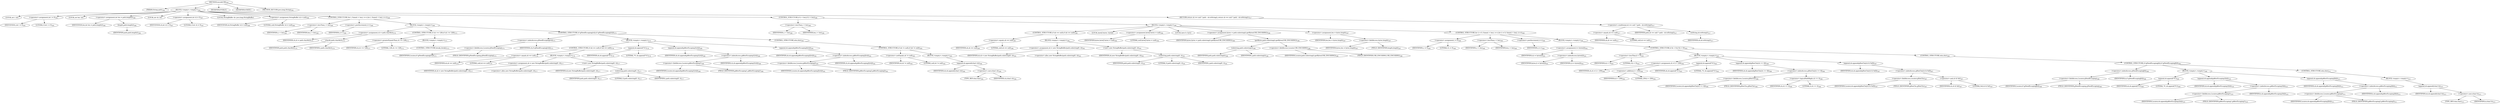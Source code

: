 digraph "encodeURI" {  
"562" [label = <(METHOD,encodeURI)<SUB>264</SUB>> ]
"563" [label = <(PARAM,String path)<SUB>264</SUB>> ]
"564" [label = <(BLOCK,&lt;empty&gt;,&lt;empty&gt;)<SUB>264</SUB>> ]
"565" [label = <(LOCAL,int i: int)> ]
"566" [label = <(&lt;operator&gt;.assignment,int i = 0)<SUB>265</SUB>> ]
"567" [label = <(IDENTIFIER,i,int i = 0)<SUB>265</SUB>> ]
"568" [label = <(LITERAL,0,int i = 0)<SUB>265</SUB>> ]
"569" [label = <(LOCAL,int len: int)> ]
"570" [label = <(&lt;operator&gt;.assignment,int len = path.length())<SUB>266</SUB>> ]
"571" [label = <(IDENTIFIER,len,int len = path.length())<SUB>266</SUB>> ]
"572" [label = <(length,path.length())<SUB>266</SUB>> ]
"573" [label = <(IDENTIFIER,path,path.length())<SUB>266</SUB>> ]
"574" [label = <(LOCAL,int ch: int)> ]
"575" [label = <(&lt;operator&gt;.assignment,int ch = 0)<SUB>267</SUB>> ]
"576" [label = <(IDENTIFIER,ch,int ch = 0)<SUB>267</SUB>> ]
"577" [label = <(LITERAL,0,int ch = 0)<SUB>267</SUB>> ]
"12" [label = <(LOCAL,StringBuffer sb: java.lang.StringBuffer)> ]
"578" [label = <(&lt;operator&gt;.assignment,StringBuffer sb = null)<SUB>268</SUB>> ]
"579" [label = <(IDENTIFIER,sb,StringBuffer sb = null)<SUB>268</SUB>> ]
"580" [label = <(LITERAL,null,StringBuffer sb = null)<SUB>268</SUB>> ]
"581" [label = <(CONTROL_STRUCTURE,for (; Some(i &lt; len); i++),for (; Some(i &lt; len); i++))<SUB>269</SUB>> ]
"582" [label = <(&lt;operator&gt;.lessThan,i &lt; len)<SUB>269</SUB>> ]
"583" [label = <(IDENTIFIER,i,i &lt; len)<SUB>269</SUB>> ]
"584" [label = <(IDENTIFIER,len,i &lt; len)<SUB>269</SUB>> ]
"585" [label = <(&lt;operator&gt;.postIncrement,i++)<SUB>269</SUB>> ]
"586" [label = <(IDENTIFIER,i,i++)<SUB>269</SUB>> ]
"587" [label = <(BLOCK,&lt;empty&gt;,&lt;empty&gt;)<SUB>269</SUB>> ]
"588" [label = <(&lt;operator&gt;.assignment,ch = path.charAt(i))<SUB>270</SUB>> ]
"589" [label = <(IDENTIFIER,ch,ch = path.charAt(i))<SUB>270</SUB>> ]
"590" [label = <(charAt,path.charAt(i))<SUB>270</SUB>> ]
"591" [label = <(IDENTIFIER,path,path.charAt(i))<SUB>270</SUB>> ]
"592" [label = <(IDENTIFIER,i,path.charAt(i))<SUB>270</SUB>> ]
"593" [label = <(CONTROL_STRUCTURE,if (ch &gt;= 128),if (ch &gt;= 128))<SUB>272</SUB>> ]
"594" [label = <(&lt;operator&gt;.greaterEqualsThan,ch &gt;= 128)<SUB>272</SUB>> ]
"595" [label = <(IDENTIFIER,ch,ch &gt;= 128)<SUB>272</SUB>> ]
"596" [label = <(LITERAL,128,ch &gt;= 128)<SUB>272</SUB>> ]
"597" [label = <(BLOCK,&lt;empty&gt;,&lt;empty&gt;)<SUB>272</SUB>> ]
"598" [label = <(CONTROL_STRUCTURE,break;,break;)<SUB>273</SUB>> ]
"599" [label = <(CONTROL_STRUCTURE,if (gNeedEscaping[ch]),if (gNeedEscaping[ch]))<SUB>275</SUB>> ]
"600" [label = <(&lt;operator&gt;.indexAccess,gNeedEscaping[ch])<SUB>275</SUB>> ]
"601" [label = <(&lt;operator&gt;.fieldAccess,Locator.gNeedEscaping)<SUB>275</SUB>> ]
"602" [label = <(IDENTIFIER,Locator,if (gNeedEscaping[ch]))<SUB>275</SUB>> ]
"603" [label = <(FIELD_IDENTIFIER,gNeedEscaping,gNeedEscaping)<SUB>275</SUB>> ]
"604" [label = <(IDENTIFIER,ch,if (gNeedEscaping[ch]))<SUB>275</SUB>> ]
"605" [label = <(BLOCK,&lt;empty&gt;,&lt;empty&gt;)<SUB>275</SUB>> ]
"606" [label = <(CONTROL_STRUCTURE,if (sb == null),if (sb == null))<SUB>276</SUB>> ]
"607" [label = <(&lt;operator&gt;.equals,sb == null)<SUB>276</SUB>> ]
"608" [label = <(IDENTIFIER,sb,sb == null)<SUB>276</SUB>> ]
"609" [label = <(LITERAL,null,sb == null)<SUB>276</SUB>> ]
"610" [label = <(BLOCK,&lt;empty&gt;,&lt;empty&gt;)<SUB>276</SUB>> ]
"611" [label = <(&lt;operator&gt;.assignment,sb = new StringBuffer(path.substring(0, i)))<SUB>277</SUB>> ]
"612" [label = <(IDENTIFIER,sb,sb = new StringBuffer(path.substring(0, i)))<SUB>277</SUB>> ]
"613" [label = <(&lt;operator&gt;.alloc,new StringBuffer(path.substring(0, i)))<SUB>277</SUB>> ]
"614" [label = <(&lt;init&gt;,new StringBuffer(path.substring(0, i)))<SUB>277</SUB>> ]
"11" [label = <(IDENTIFIER,sb,new StringBuffer(path.substring(0, i)))<SUB>277</SUB>> ]
"615" [label = <(substring,path.substring(0, i))<SUB>277</SUB>> ]
"616" [label = <(IDENTIFIER,path,path.substring(0, i))<SUB>277</SUB>> ]
"617" [label = <(LITERAL,0,path.substring(0, i))<SUB>277</SUB>> ]
"618" [label = <(IDENTIFIER,i,path.substring(0, i))<SUB>277</SUB>> ]
"619" [label = <(append,sb.append('%'))<SUB>279</SUB>> ]
"620" [label = <(IDENTIFIER,sb,sb.append('%'))<SUB>279</SUB>> ]
"621" [label = <(LITERAL,'%',sb.append('%'))<SUB>279</SUB>> ]
"622" [label = <(append,sb.append(gAfterEscaping1[ch]))<SUB>280</SUB>> ]
"623" [label = <(IDENTIFIER,sb,sb.append(gAfterEscaping1[ch]))<SUB>280</SUB>> ]
"624" [label = <(&lt;operator&gt;.indexAccess,gAfterEscaping1[ch])<SUB>280</SUB>> ]
"625" [label = <(&lt;operator&gt;.fieldAccess,Locator.gAfterEscaping1)<SUB>280</SUB>> ]
"626" [label = <(IDENTIFIER,Locator,sb.append(gAfterEscaping1[ch]))<SUB>280</SUB>> ]
"627" [label = <(FIELD_IDENTIFIER,gAfterEscaping1,gAfterEscaping1)<SUB>280</SUB>> ]
"628" [label = <(IDENTIFIER,ch,sb.append(gAfterEscaping1[ch]))<SUB>280</SUB>> ]
"629" [label = <(append,sb.append(gAfterEscaping2[ch]))<SUB>281</SUB>> ]
"630" [label = <(IDENTIFIER,sb,sb.append(gAfterEscaping2[ch]))<SUB>281</SUB>> ]
"631" [label = <(&lt;operator&gt;.indexAccess,gAfterEscaping2[ch])<SUB>281</SUB>> ]
"632" [label = <(&lt;operator&gt;.fieldAccess,Locator.gAfterEscaping2)<SUB>281</SUB>> ]
"633" [label = <(IDENTIFIER,Locator,sb.append(gAfterEscaping2[ch]))<SUB>281</SUB>> ]
"634" [label = <(FIELD_IDENTIFIER,gAfterEscaping2,gAfterEscaping2)<SUB>281</SUB>> ]
"635" [label = <(IDENTIFIER,ch,sb.append(gAfterEscaping2[ch]))<SUB>281</SUB>> ]
"636" [label = <(CONTROL_STRUCTURE,else,else)<SUB>283</SUB>> ]
"637" [label = <(CONTROL_STRUCTURE,if (sb != null),if (sb != null))<SUB>283</SUB>> ]
"638" [label = <(&lt;operator&gt;.notEquals,sb != null)<SUB>283</SUB>> ]
"639" [label = <(IDENTIFIER,sb,sb != null)<SUB>283</SUB>> ]
"640" [label = <(LITERAL,null,sb != null)<SUB>283</SUB>> ]
"641" [label = <(BLOCK,&lt;empty&gt;,&lt;empty&gt;)<SUB>283</SUB>> ]
"642" [label = <(append,sb.append((char) ch))<SUB>284</SUB>> ]
"643" [label = <(IDENTIFIER,sb,sb.append((char) ch))<SUB>284</SUB>> ]
"644" [label = <(&lt;operator&gt;.cast,(char) ch)<SUB>284</SUB>> ]
"645" [label = <(TYPE_REF,char,char)<SUB>284</SUB>> ]
"646" [label = <(IDENTIFIER,ch,(char) ch)<SUB>284</SUB>> ]
"647" [label = <(CONTROL_STRUCTURE,if (i &lt; len),if (i &lt; len))<SUB>289</SUB>> ]
"648" [label = <(&lt;operator&gt;.lessThan,i &lt; len)<SUB>289</SUB>> ]
"649" [label = <(IDENTIFIER,i,i &lt; len)<SUB>289</SUB>> ]
"650" [label = <(IDENTIFIER,len,i &lt; len)<SUB>289</SUB>> ]
"651" [label = <(BLOCK,&lt;empty&gt;,&lt;empty&gt;)<SUB>289</SUB>> ]
"652" [label = <(CONTROL_STRUCTURE,if (sb == null),if (sb == null))<SUB>290</SUB>> ]
"653" [label = <(&lt;operator&gt;.equals,sb == null)<SUB>290</SUB>> ]
"654" [label = <(IDENTIFIER,sb,sb == null)<SUB>290</SUB>> ]
"655" [label = <(LITERAL,null,sb == null)<SUB>290</SUB>> ]
"656" [label = <(BLOCK,&lt;empty&gt;,&lt;empty&gt;)<SUB>290</SUB>> ]
"657" [label = <(&lt;operator&gt;.assignment,sb = new StringBuffer(path.substring(0, i)))<SUB>291</SUB>> ]
"658" [label = <(IDENTIFIER,sb,sb = new StringBuffer(path.substring(0, i)))<SUB>291</SUB>> ]
"659" [label = <(&lt;operator&gt;.alloc,new StringBuffer(path.substring(0, i)))<SUB>291</SUB>> ]
"660" [label = <(&lt;init&gt;,new StringBuffer(path.substring(0, i)))<SUB>291</SUB>> ]
"13" [label = <(IDENTIFIER,sb,new StringBuffer(path.substring(0, i)))<SUB>291</SUB>> ]
"661" [label = <(substring,path.substring(0, i))<SUB>291</SUB>> ]
"662" [label = <(IDENTIFIER,path,path.substring(0, i))<SUB>291</SUB>> ]
"663" [label = <(LITERAL,0,path.substring(0, i))<SUB>291</SUB>> ]
"664" [label = <(IDENTIFIER,i,path.substring(0, i))<SUB>291</SUB>> ]
"665" [label = <(LOCAL,byte[] bytes: byte[])> ]
"666" [label = <(&lt;operator&gt;.assignment,byte[] bytes = null)<SUB>294</SUB>> ]
"667" [label = <(IDENTIFIER,bytes,byte[] bytes = null)<SUB>294</SUB>> ]
"668" [label = <(LITERAL,null,byte[] bytes = null)<SUB>294</SUB>> ]
"669" [label = <(LOCAL,byte b: byte)> ]
"670" [label = <(&lt;operator&gt;.assignment,bytes = path.substring(i).getBytes(URI_ENCODING))<SUB>296</SUB>> ]
"671" [label = <(IDENTIFIER,bytes,bytes = path.substring(i).getBytes(URI_ENCODING))<SUB>296</SUB>> ]
"672" [label = <(getBytes,path.substring(i).getBytes(URI_ENCODING))<SUB>296</SUB>> ]
"673" [label = <(substring,path.substring(i))<SUB>296</SUB>> ]
"674" [label = <(IDENTIFIER,path,path.substring(i))<SUB>296</SUB>> ]
"675" [label = <(IDENTIFIER,i,path.substring(i))<SUB>296</SUB>> ]
"676" [label = <(&lt;operator&gt;.fieldAccess,Locator.URI_ENCODING)<SUB>296</SUB>> ]
"677" [label = <(IDENTIFIER,Locator,path.substring(i).getBytes(URI_ENCODING))<SUB>296</SUB>> ]
"678" [label = <(FIELD_IDENTIFIER,URI_ENCODING,URI_ENCODING)<SUB>296</SUB>> ]
"679" [label = <(&lt;operator&gt;.assignment,len = bytes.length)<SUB>297</SUB>> ]
"680" [label = <(IDENTIFIER,len,len = bytes.length)<SUB>297</SUB>> ]
"681" [label = <(&lt;operator&gt;.fieldAccess,bytes.length)<SUB>297</SUB>> ]
"682" [label = <(IDENTIFIER,bytes,len = bytes.length)<SUB>297</SUB>> ]
"683" [label = <(FIELD_IDENTIFIER,length,length)<SUB>297</SUB>> ]
"684" [label = <(CONTROL_STRUCTURE,for (i = 0; Some(i &lt; len); i++),for (i = 0; Some(i &lt; len); i++))<SUB>300</SUB>> ]
"685" [label = <(&lt;operator&gt;.assignment,i = 0)<SUB>300</SUB>> ]
"686" [label = <(IDENTIFIER,i,i = 0)<SUB>300</SUB>> ]
"687" [label = <(LITERAL,0,i = 0)<SUB>300</SUB>> ]
"688" [label = <(&lt;operator&gt;.lessThan,i &lt; len)<SUB>300</SUB>> ]
"689" [label = <(IDENTIFIER,i,i &lt; len)<SUB>300</SUB>> ]
"690" [label = <(IDENTIFIER,len,i &lt; len)<SUB>300</SUB>> ]
"691" [label = <(&lt;operator&gt;.postIncrement,i++)<SUB>300</SUB>> ]
"692" [label = <(IDENTIFIER,i,i++)<SUB>300</SUB>> ]
"693" [label = <(BLOCK,&lt;empty&gt;,&lt;empty&gt;)<SUB>300</SUB>> ]
"694" [label = <(&lt;operator&gt;.assignment,b = bytes[i])<SUB>301</SUB>> ]
"695" [label = <(IDENTIFIER,b,b = bytes[i])<SUB>301</SUB>> ]
"696" [label = <(&lt;operator&gt;.indexAccess,bytes[i])<SUB>301</SUB>> ]
"697" [label = <(IDENTIFIER,bytes,b = bytes[i])<SUB>301</SUB>> ]
"698" [label = <(IDENTIFIER,i,b = bytes[i])<SUB>301</SUB>> ]
"699" [label = <(CONTROL_STRUCTURE,if (b &lt; 0),if (b &lt; 0))<SUB>303</SUB>> ]
"700" [label = <(&lt;operator&gt;.lessThan,b &lt; 0)<SUB>303</SUB>> ]
"701" [label = <(IDENTIFIER,b,b &lt; 0)<SUB>303</SUB>> ]
"702" [label = <(LITERAL,0,b &lt; 0)<SUB>303</SUB>> ]
"703" [label = <(BLOCK,&lt;empty&gt;,&lt;empty&gt;)<SUB>303</SUB>> ]
"704" [label = <(&lt;operator&gt;.assignment,ch = b + 256)<SUB>304</SUB>> ]
"705" [label = <(IDENTIFIER,ch,ch = b + 256)<SUB>304</SUB>> ]
"706" [label = <(&lt;operator&gt;.addition,b + 256)<SUB>304</SUB>> ]
"707" [label = <(IDENTIFIER,b,b + 256)<SUB>304</SUB>> ]
"708" [label = <(LITERAL,256,b + 256)<SUB>304</SUB>> ]
"709" [label = <(append,sb.append('%'))<SUB>305</SUB>> ]
"710" [label = <(IDENTIFIER,sb,sb.append('%'))<SUB>305</SUB>> ]
"711" [label = <(LITERAL,'%',sb.append('%'))<SUB>305</SUB>> ]
"712" [label = <(append,sb.append(gHexChs[ch &gt;&gt; 4]))<SUB>306</SUB>> ]
"713" [label = <(IDENTIFIER,sb,sb.append(gHexChs[ch &gt;&gt; 4]))<SUB>306</SUB>> ]
"714" [label = <(&lt;operator&gt;.indexAccess,gHexChs[ch &gt;&gt; 4])<SUB>306</SUB>> ]
"715" [label = <(&lt;operator&gt;.fieldAccess,Locator.gHexChs)<SUB>306</SUB>> ]
"716" [label = <(IDENTIFIER,Locator,sb.append(gHexChs[ch &gt;&gt; 4]))<SUB>306</SUB>> ]
"717" [label = <(FIELD_IDENTIFIER,gHexChs,gHexChs)<SUB>306</SUB>> ]
"718" [label = <(&lt;operator&gt;.logicalShiftRight,ch &gt;&gt; 4)<SUB>306</SUB>> ]
"719" [label = <(IDENTIFIER,ch,ch &gt;&gt; 4)<SUB>306</SUB>> ]
"720" [label = <(LITERAL,4,ch &gt;&gt; 4)<SUB>306</SUB>> ]
"721" [label = <(append,sb.append(gHexChs[ch &amp; 0xf]))<SUB>307</SUB>> ]
"722" [label = <(IDENTIFIER,sb,sb.append(gHexChs[ch &amp; 0xf]))<SUB>307</SUB>> ]
"723" [label = <(&lt;operator&gt;.indexAccess,gHexChs[ch &amp; 0xf])<SUB>307</SUB>> ]
"724" [label = <(&lt;operator&gt;.fieldAccess,Locator.gHexChs)<SUB>307</SUB>> ]
"725" [label = <(IDENTIFIER,Locator,sb.append(gHexChs[ch &amp; 0xf]))<SUB>307</SUB>> ]
"726" [label = <(FIELD_IDENTIFIER,gHexChs,gHexChs)<SUB>307</SUB>> ]
"727" [label = <(&lt;operator&gt;.and,ch &amp; 0xf)<SUB>307</SUB>> ]
"728" [label = <(IDENTIFIER,ch,ch &amp; 0xf)<SUB>307</SUB>> ]
"729" [label = <(LITERAL,0xf,ch &amp; 0xf)<SUB>307</SUB>> ]
"730" [label = <(CONTROL_STRUCTURE,else,else)<SUB>308</SUB>> ]
"731" [label = <(CONTROL_STRUCTURE,if (gNeedEscaping[b]),if (gNeedEscaping[b]))<SUB>308</SUB>> ]
"732" [label = <(&lt;operator&gt;.indexAccess,gNeedEscaping[b])<SUB>308</SUB>> ]
"733" [label = <(&lt;operator&gt;.fieldAccess,Locator.gNeedEscaping)<SUB>308</SUB>> ]
"734" [label = <(IDENTIFIER,Locator,if (gNeedEscaping[b]))<SUB>308</SUB>> ]
"735" [label = <(FIELD_IDENTIFIER,gNeedEscaping,gNeedEscaping)<SUB>308</SUB>> ]
"736" [label = <(IDENTIFIER,b,if (gNeedEscaping[b]))<SUB>308</SUB>> ]
"737" [label = <(BLOCK,&lt;empty&gt;,&lt;empty&gt;)<SUB>308</SUB>> ]
"738" [label = <(append,sb.append('%'))<SUB>309</SUB>> ]
"739" [label = <(IDENTIFIER,sb,sb.append('%'))<SUB>309</SUB>> ]
"740" [label = <(LITERAL,'%',sb.append('%'))<SUB>309</SUB>> ]
"741" [label = <(append,sb.append(gAfterEscaping1[b]))<SUB>310</SUB>> ]
"742" [label = <(IDENTIFIER,sb,sb.append(gAfterEscaping1[b]))<SUB>310</SUB>> ]
"743" [label = <(&lt;operator&gt;.indexAccess,gAfterEscaping1[b])<SUB>310</SUB>> ]
"744" [label = <(&lt;operator&gt;.fieldAccess,Locator.gAfterEscaping1)<SUB>310</SUB>> ]
"745" [label = <(IDENTIFIER,Locator,sb.append(gAfterEscaping1[b]))<SUB>310</SUB>> ]
"746" [label = <(FIELD_IDENTIFIER,gAfterEscaping1,gAfterEscaping1)<SUB>310</SUB>> ]
"747" [label = <(IDENTIFIER,b,sb.append(gAfterEscaping1[b]))<SUB>310</SUB>> ]
"748" [label = <(append,sb.append(gAfterEscaping2[b]))<SUB>311</SUB>> ]
"749" [label = <(IDENTIFIER,sb,sb.append(gAfterEscaping2[b]))<SUB>311</SUB>> ]
"750" [label = <(&lt;operator&gt;.indexAccess,gAfterEscaping2[b])<SUB>311</SUB>> ]
"751" [label = <(&lt;operator&gt;.fieldAccess,Locator.gAfterEscaping2)<SUB>311</SUB>> ]
"752" [label = <(IDENTIFIER,Locator,sb.append(gAfterEscaping2[b]))<SUB>311</SUB>> ]
"753" [label = <(FIELD_IDENTIFIER,gAfterEscaping2,gAfterEscaping2)<SUB>311</SUB>> ]
"754" [label = <(IDENTIFIER,b,sb.append(gAfterEscaping2[b]))<SUB>311</SUB>> ]
"755" [label = <(CONTROL_STRUCTURE,else,else)<SUB>312</SUB>> ]
"756" [label = <(BLOCK,&lt;empty&gt;,&lt;empty&gt;)<SUB>312</SUB>> ]
"757" [label = <(append,sb.append((char) b))<SUB>313</SUB>> ]
"758" [label = <(IDENTIFIER,sb,sb.append((char) b))<SUB>313</SUB>> ]
"759" [label = <(&lt;operator&gt;.cast,(char) b)<SUB>313</SUB>> ]
"760" [label = <(TYPE_REF,char,char)<SUB>313</SUB>> ]
"761" [label = <(IDENTIFIER,b,(char) b)<SUB>313</SUB>> ]
"762" [label = <(RETURN,return sb == null ? path : sb.toString();,return sb == null ? path : sb.toString();)<SUB>317</SUB>> ]
"763" [label = <(&lt;operator&gt;.conditional,sb == null ? path : sb.toString())<SUB>317</SUB>> ]
"764" [label = <(&lt;operator&gt;.equals,sb == null)<SUB>317</SUB>> ]
"765" [label = <(IDENTIFIER,sb,sb == null)<SUB>317</SUB>> ]
"766" [label = <(LITERAL,null,sb == null)<SUB>317</SUB>> ]
"767" [label = <(IDENTIFIER,path,sb == null ? path : sb.toString())<SUB>317</SUB>> ]
"768" [label = <(toString,sb.toString())<SUB>317</SUB>> ]
"769" [label = <(IDENTIFIER,sb,sb.toString())<SUB>317</SUB>> ]
"770" [label = <(MODIFIER,PUBLIC)> ]
"771" [label = <(MODIFIER,STATIC)> ]
"772" [label = <(METHOD_RETURN,java.lang.String)<SUB>264</SUB>> ]
  "562" -> "563" 
  "562" -> "564" 
  "562" -> "770" 
  "562" -> "771" 
  "562" -> "772" 
  "564" -> "565" 
  "564" -> "566" 
  "564" -> "569" 
  "564" -> "570" 
  "564" -> "574" 
  "564" -> "575" 
  "564" -> "12" 
  "564" -> "578" 
  "564" -> "581" 
  "564" -> "647" 
  "564" -> "762" 
  "566" -> "567" 
  "566" -> "568" 
  "570" -> "571" 
  "570" -> "572" 
  "572" -> "573" 
  "575" -> "576" 
  "575" -> "577" 
  "578" -> "579" 
  "578" -> "580" 
  "581" -> "582" 
  "581" -> "585" 
  "581" -> "587" 
  "582" -> "583" 
  "582" -> "584" 
  "585" -> "586" 
  "587" -> "588" 
  "587" -> "593" 
  "587" -> "599" 
  "588" -> "589" 
  "588" -> "590" 
  "590" -> "591" 
  "590" -> "592" 
  "593" -> "594" 
  "593" -> "597" 
  "594" -> "595" 
  "594" -> "596" 
  "597" -> "598" 
  "599" -> "600" 
  "599" -> "605" 
  "599" -> "636" 
  "600" -> "601" 
  "600" -> "604" 
  "601" -> "602" 
  "601" -> "603" 
  "605" -> "606" 
  "605" -> "619" 
  "605" -> "622" 
  "605" -> "629" 
  "606" -> "607" 
  "606" -> "610" 
  "607" -> "608" 
  "607" -> "609" 
  "610" -> "611" 
  "610" -> "614" 
  "611" -> "612" 
  "611" -> "613" 
  "614" -> "11" 
  "614" -> "615" 
  "615" -> "616" 
  "615" -> "617" 
  "615" -> "618" 
  "619" -> "620" 
  "619" -> "621" 
  "622" -> "623" 
  "622" -> "624" 
  "624" -> "625" 
  "624" -> "628" 
  "625" -> "626" 
  "625" -> "627" 
  "629" -> "630" 
  "629" -> "631" 
  "631" -> "632" 
  "631" -> "635" 
  "632" -> "633" 
  "632" -> "634" 
  "636" -> "637" 
  "637" -> "638" 
  "637" -> "641" 
  "638" -> "639" 
  "638" -> "640" 
  "641" -> "642" 
  "642" -> "643" 
  "642" -> "644" 
  "644" -> "645" 
  "644" -> "646" 
  "647" -> "648" 
  "647" -> "651" 
  "648" -> "649" 
  "648" -> "650" 
  "651" -> "652" 
  "651" -> "665" 
  "651" -> "666" 
  "651" -> "669" 
  "651" -> "670" 
  "651" -> "679" 
  "651" -> "684" 
  "652" -> "653" 
  "652" -> "656" 
  "653" -> "654" 
  "653" -> "655" 
  "656" -> "657" 
  "656" -> "660" 
  "657" -> "658" 
  "657" -> "659" 
  "660" -> "13" 
  "660" -> "661" 
  "661" -> "662" 
  "661" -> "663" 
  "661" -> "664" 
  "666" -> "667" 
  "666" -> "668" 
  "670" -> "671" 
  "670" -> "672" 
  "672" -> "673" 
  "672" -> "676" 
  "673" -> "674" 
  "673" -> "675" 
  "676" -> "677" 
  "676" -> "678" 
  "679" -> "680" 
  "679" -> "681" 
  "681" -> "682" 
  "681" -> "683" 
  "684" -> "685" 
  "684" -> "688" 
  "684" -> "691" 
  "684" -> "693" 
  "685" -> "686" 
  "685" -> "687" 
  "688" -> "689" 
  "688" -> "690" 
  "691" -> "692" 
  "693" -> "694" 
  "693" -> "699" 
  "694" -> "695" 
  "694" -> "696" 
  "696" -> "697" 
  "696" -> "698" 
  "699" -> "700" 
  "699" -> "703" 
  "699" -> "730" 
  "700" -> "701" 
  "700" -> "702" 
  "703" -> "704" 
  "703" -> "709" 
  "703" -> "712" 
  "703" -> "721" 
  "704" -> "705" 
  "704" -> "706" 
  "706" -> "707" 
  "706" -> "708" 
  "709" -> "710" 
  "709" -> "711" 
  "712" -> "713" 
  "712" -> "714" 
  "714" -> "715" 
  "714" -> "718" 
  "715" -> "716" 
  "715" -> "717" 
  "718" -> "719" 
  "718" -> "720" 
  "721" -> "722" 
  "721" -> "723" 
  "723" -> "724" 
  "723" -> "727" 
  "724" -> "725" 
  "724" -> "726" 
  "727" -> "728" 
  "727" -> "729" 
  "730" -> "731" 
  "731" -> "732" 
  "731" -> "737" 
  "731" -> "755" 
  "732" -> "733" 
  "732" -> "736" 
  "733" -> "734" 
  "733" -> "735" 
  "737" -> "738" 
  "737" -> "741" 
  "737" -> "748" 
  "738" -> "739" 
  "738" -> "740" 
  "741" -> "742" 
  "741" -> "743" 
  "743" -> "744" 
  "743" -> "747" 
  "744" -> "745" 
  "744" -> "746" 
  "748" -> "749" 
  "748" -> "750" 
  "750" -> "751" 
  "750" -> "754" 
  "751" -> "752" 
  "751" -> "753" 
  "755" -> "756" 
  "756" -> "757" 
  "757" -> "758" 
  "757" -> "759" 
  "759" -> "760" 
  "759" -> "761" 
  "762" -> "763" 
  "763" -> "764" 
  "763" -> "767" 
  "763" -> "768" 
  "764" -> "765" 
  "764" -> "766" 
  "768" -> "769" 
}
